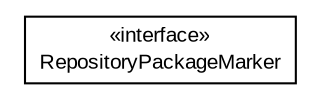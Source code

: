#!/usr/local/bin/dot
#
# Class diagram 
# Generated by UMLGraph version R5_6 (http://www.umlgraph.org/)
#

digraph G {
	edge [fontname="arial",fontsize=10,labelfontname="arial",labelfontsize=10];
	node [fontname="arial",fontsize=10,shape=plaintext];
	nodesep=0.25;
	ranksep=0.5;
	// br.gov.to.sefaz.cat.persistence.repository.RepositoryPackageMarker
	c20 [label=<<table title="br.gov.to.sefaz.cat.persistence.repository.RepositoryPackageMarker" border="0" cellborder="1" cellspacing="0" cellpadding="2" port="p" href="./RepositoryPackageMarker.html">
		<tr><td><table border="0" cellspacing="0" cellpadding="1">
<tr><td align="center" balign="center"> &#171;interface&#187; </td></tr>
<tr><td align="center" balign="center"> RepositoryPackageMarker </td></tr>
		</table></td></tr>
		</table>>, URL="./RepositoryPackageMarker.html", fontname="arial", fontcolor="black", fontsize=10.0];
}

